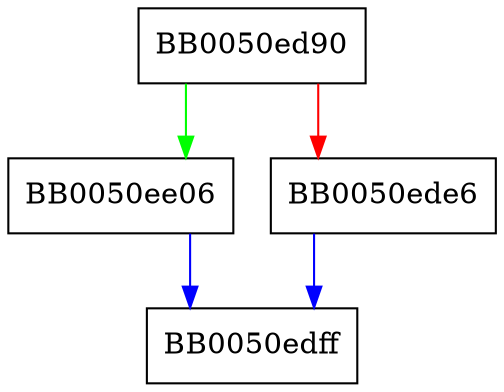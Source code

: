 digraph ossl_json_init {
  node [shape="box"];
  graph [splines=ortho];
  BB0050ed90 -> BB0050ee06 [color="green"];
  BB0050ed90 -> BB0050ede6 [color="red"];
  BB0050ede6 -> BB0050edff [color="blue"];
  BB0050ee06 -> BB0050edff [color="blue"];
}